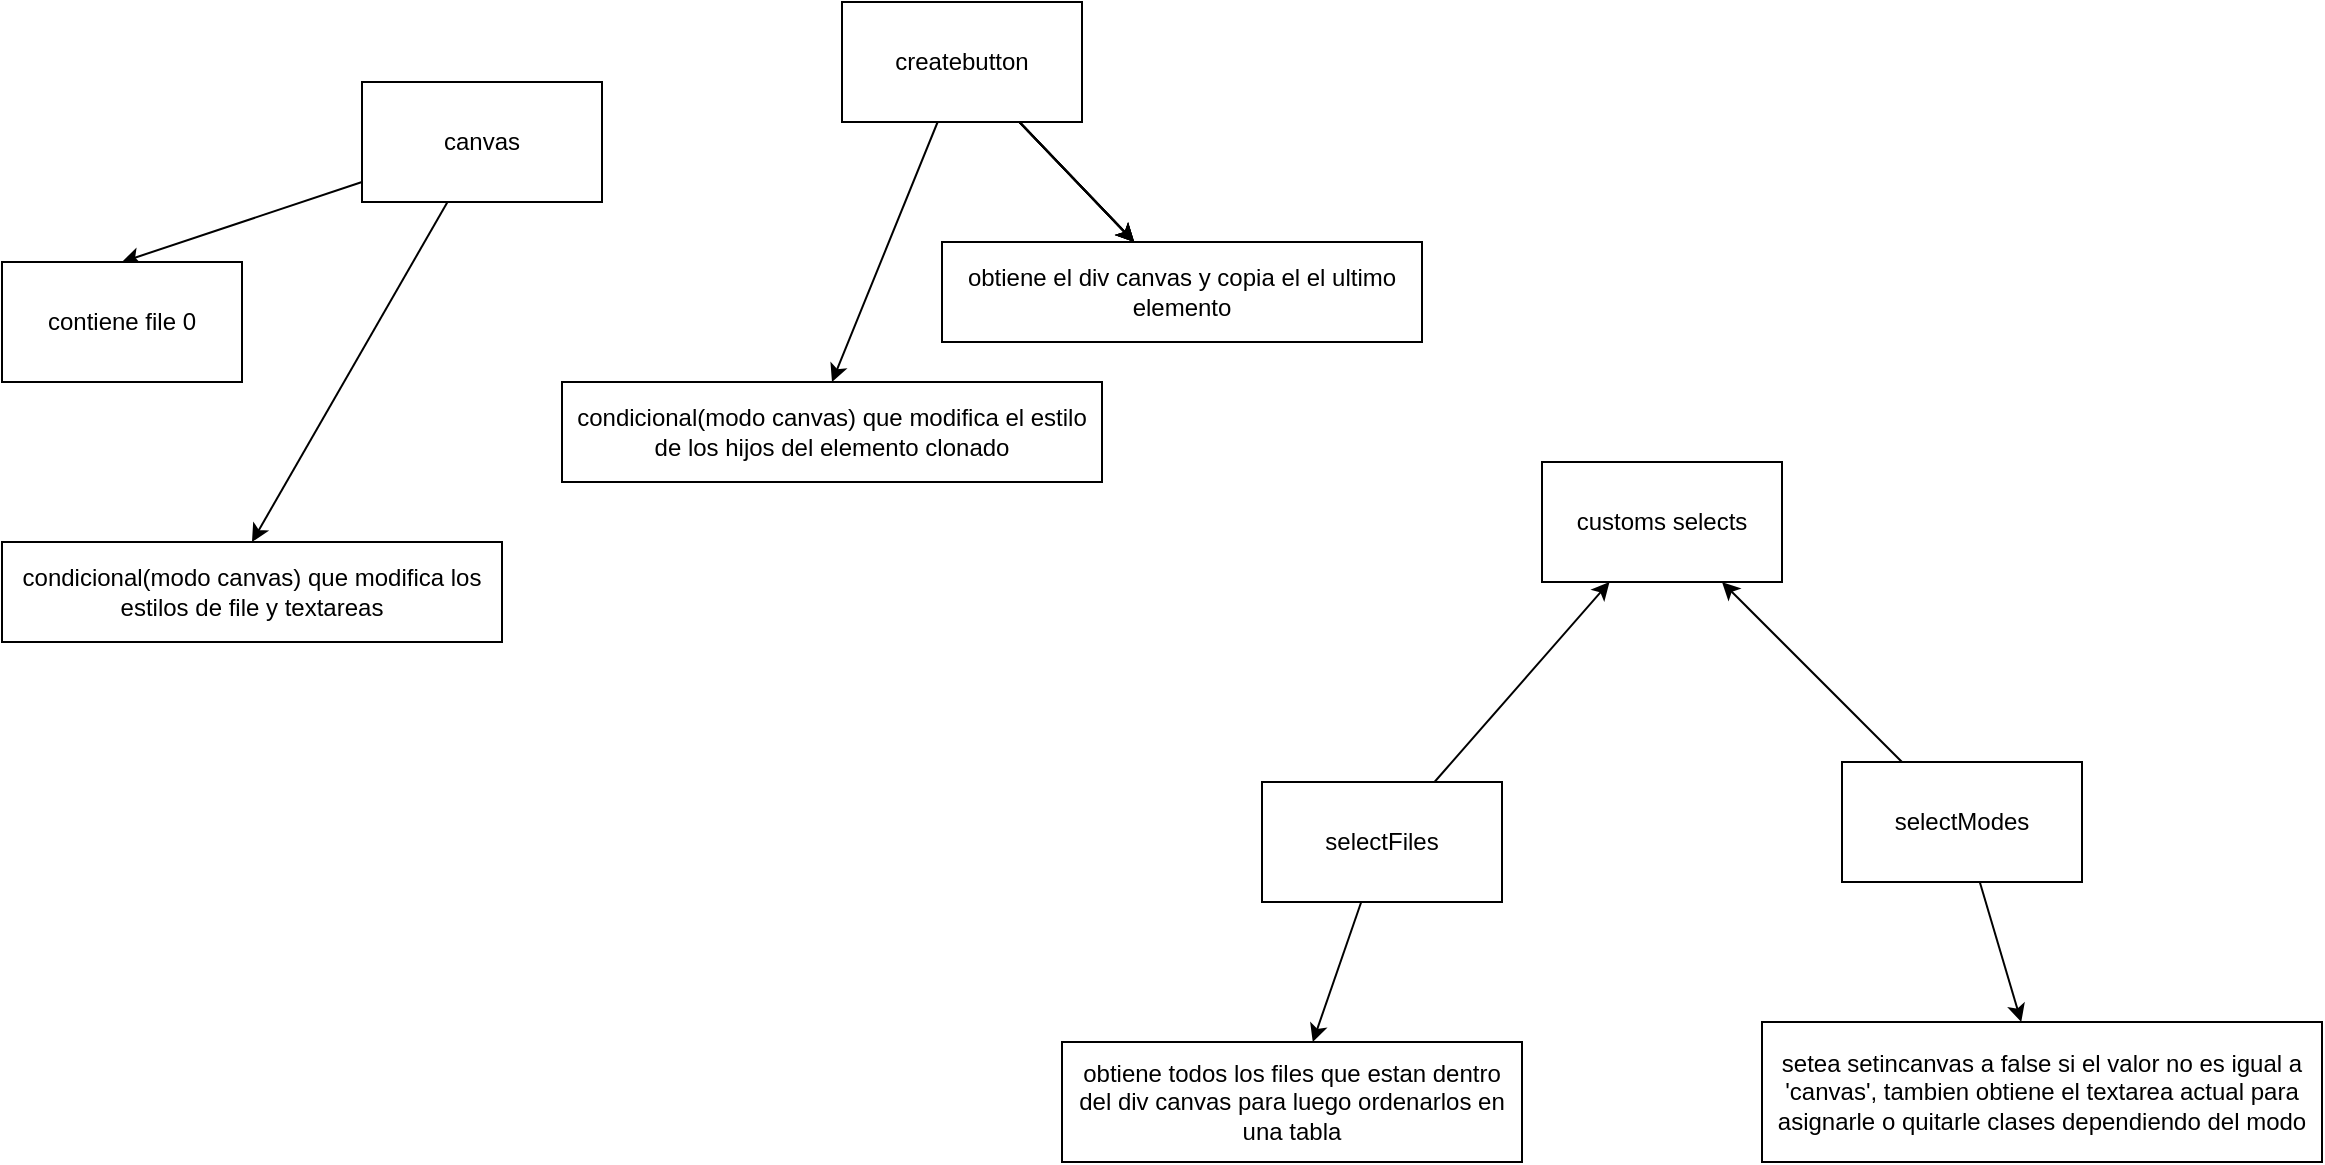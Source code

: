 <mxfile>
    <diagram id="zuqEWULwUhSghcGdNlaU" name="Page-1">
        <mxGraphModel dx="8592" dy="389" grid="1" gridSize="10" guides="1" tooltips="1" connect="1" arrows="1" fold="1" page="1" pageScale="1" pageWidth="8000" pageHeight="1000" math="0" shadow="0">
            <root>
                <mxCell id="0"/>
                <mxCell id="1" parent="0"/>
                <mxCell id="6" style="edgeStyle=none;html=1;entryX=0.5;entryY=0;entryDx=0;entryDy=0;" edge="1" parent="1" source="2" target="7">
                    <mxGeometry relative="1" as="geometry">
                        <mxPoint x="130" y="220" as="targetPoint"/>
                        <mxPoint x="180" y="150" as="sourcePoint"/>
                    </mxGeometry>
                </mxCell>
                <mxCell id="8" style="edgeStyle=none;html=1;entryX=0.5;entryY=0;entryDx=0;entryDy=0;" edge="1" parent="1" source="2" target="9">
                    <mxGeometry relative="1" as="geometry">
                        <mxPoint x="240" y="180" as="targetPoint"/>
                    </mxGeometry>
                </mxCell>
                <mxCell id="2" value="canvas" style="rounded=0;whiteSpace=wrap;html=1;" parent="1" vertex="1">
                    <mxGeometry x="130" y="60" width="120" height="60" as="geometry"/>
                </mxCell>
                <mxCell id="11" value="" style="edgeStyle=none;html=1;" edge="1" parent="1" source="3" target="10">
                    <mxGeometry relative="1" as="geometry"/>
                </mxCell>
                <mxCell id="12" value="" style="edgeStyle=none;html=1;" edge="1" parent="1" source="3" target="10">
                    <mxGeometry relative="1" as="geometry"/>
                </mxCell>
                <mxCell id="13" value="" style="edgeStyle=none;html=1;" edge="1" parent="1" source="3" target="10">
                    <mxGeometry relative="1" as="geometry"/>
                </mxCell>
                <mxCell id="14" value="" style="edgeStyle=none;html=1;" edge="1" parent="1" source="3" target="10">
                    <mxGeometry relative="1" as="geometry"/>
                </mxCell>
                <mxCell id="15" style="edgeStyle=none;html=1;entryX=0.5;entryY=0;entryDx=0;entryDy=0;" edge="1" parent="1" source="3" target="16">
                    <mxGeometry relative="1" as="geometry">
                        <mxPoint x="350" y="160" as="targetPoint"/>
                    </mxGeometry>
                </mxCell>
                <mxCell id="3" value="createbutton" style="rounded=0;whiteSpace=wrap;html=1;" vertex="1" parent="1">
                    <mxGeometry x="370" y="20" width="120" height="60" as="geometry"/>
                </mxCell>
                <mxCell id="17" style="edgeStyle=none;html=1;" edge="1" parent="1" source="4" target="19">
                    <mxGeometry relative="1" as="geometry">
                        <mxPoint x="770" y="290" as="targetPoint"/>
                    </mxGeometry>
                </mxCell>
                <mxCell id="23" value="" style="edgeStyle=none;html=1;" edge="1" parent="1" source="4" target="22">
                    <mxGeometry relative="1" as="geometry"/>
                </mxCell>
                <mxCell id="4" value="selectFiles" style="rounded=0;whiteSpace=wrap;html=1;" vertex="1" parent="1">
                    <mxGeometry x="580" y="410" width="120" height="60" as="geometry"/>
                </mxCell>
                <mxCell id="18" style="edgeStyle=none;html=1;" edge="1" parent="1" source="5" target="19">
                    <mxGeometry relative="1" as="geometry">
                        <mxPoint x="780" y="290" as="targetPoint"/>
                    </mxGeometry>
                </mxCell>
                <mxCell id="21" value="" style="edgeStyle=none;html=1;" edge="1" parent="1" source="5" target="20">
                    <mxGeometry relative="1" as="geometry"/>
                </mxCell>
                <mxCell id="5" value="selectModes" style="rounded=0;whiteSpace=wrap;html=1;" vertex="1" parent="1">
                    <mxGeometry x="870" y="400" width="120" height="60" as="geometry"/>
                </mxCell>
                <mxCell id="7" value="contiene file 0" style="rounded=0;whiteSpace=wrap;html=1;" vertex="1" parent="1">
                    <mxGeometry x="-50" y="150" width="120" height="60" as="geometry"/>
                </mxCell>
                <mxCell id="9" value="condicional(modo canvas) que modifica los estilos de file y textareas" style="rounded=0;whiteSpace=wrap;html=1;" vertex="1" parent="1">
                    <mxGeometry x="-50" y="290" width="250" height="50" as="geometry"/>
                </mxCell>
                <mxCell id="10" value="obtiene el div canvas y copia el el ultimo elemento" style="rounded=0;whiteSpace=wrap;html=1;" vertex="1" parent="1">
                    <mxGeometry x="420" y="140" width="240" height="50" as="geometry"/>
                </mxCell>
                <mxCell id="16" value="condicional(modo canvas) que modifica el estilo de los hijos del elemento clonado" style="rounded=0;whiteSpace=wrap;html=1;" vertex="1" parent="1">
                    <mxGeometry x="230" y="210" width="270" height="50" as="geometry"/>
                </mxCell>
                <mxCell id="19" value="customs selects" style="rounded=0;whiteSpace=wrap;html=1;" vertex="1" parent="1">
                    <mxGeometry x="720" y="250" width="120" height="60" as="geometry"/>
                </mxCell>
                <mxCell id="20" value="setea setincanvas a false si el valor no es igual a 'canvas', tambien obtiene el textarea actual para asignarle o quitarle clases dependiendo del modo" style="rounded=0;whiteSpace=wrap;html=1;" vertex="1" parent="1">
                    <mxGeometry x="830" y="530" width="280" height="70" as="geometry"/>
                </mxCell>
                <mxCell id="22" value="obtiene todos los files que estan dentro del div canvas para luego ordenarlos en una tabla" style="rounded=0;whiteSpace=wrap;html=1;" vertex="1" parent="1">
                    <mxGeometry x="480" y="540" width="230" height="60" as="geometry"/>
                </mxCell>
            </root>
        </mxGraphModel>
    </diagram>
</mxfile>